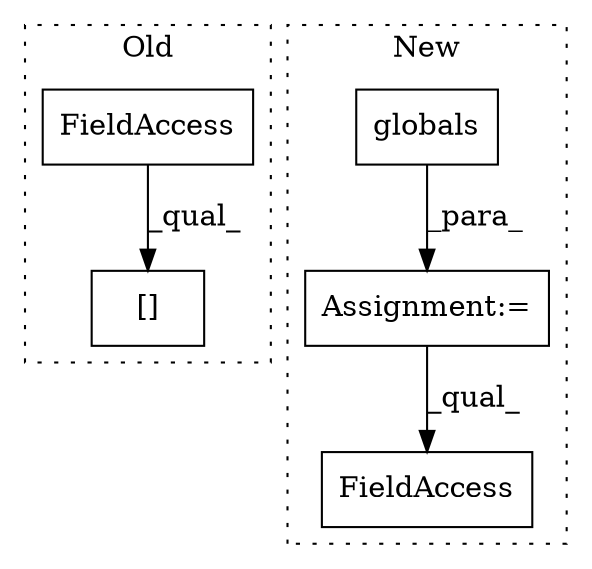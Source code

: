 digraph G {
subgraph cluster0 {
1 [label="[]" a="2" s="1588,1623" l="12,1" shape="box"];
5 [label="FieldAccess" a="22" s="1588" l="11" shape="box"];
label = "Old";
style="dotted";
}
subgraph cluster1 {
2 [label="globals" a="32" s="1796" l="9" shape="box"];
3 [label="Assignment:=" a="7" s="1795" l="1" shape="box"];
4 [label="FieldAccess" a="22" s="1925" l="26" shape="box"];
label = "New";
style="dotted";
}
2 -> 3 [label="_para_"];
3 -> 4 [label="_qual_"];
5 -> 1 [label="_qual_"];
}